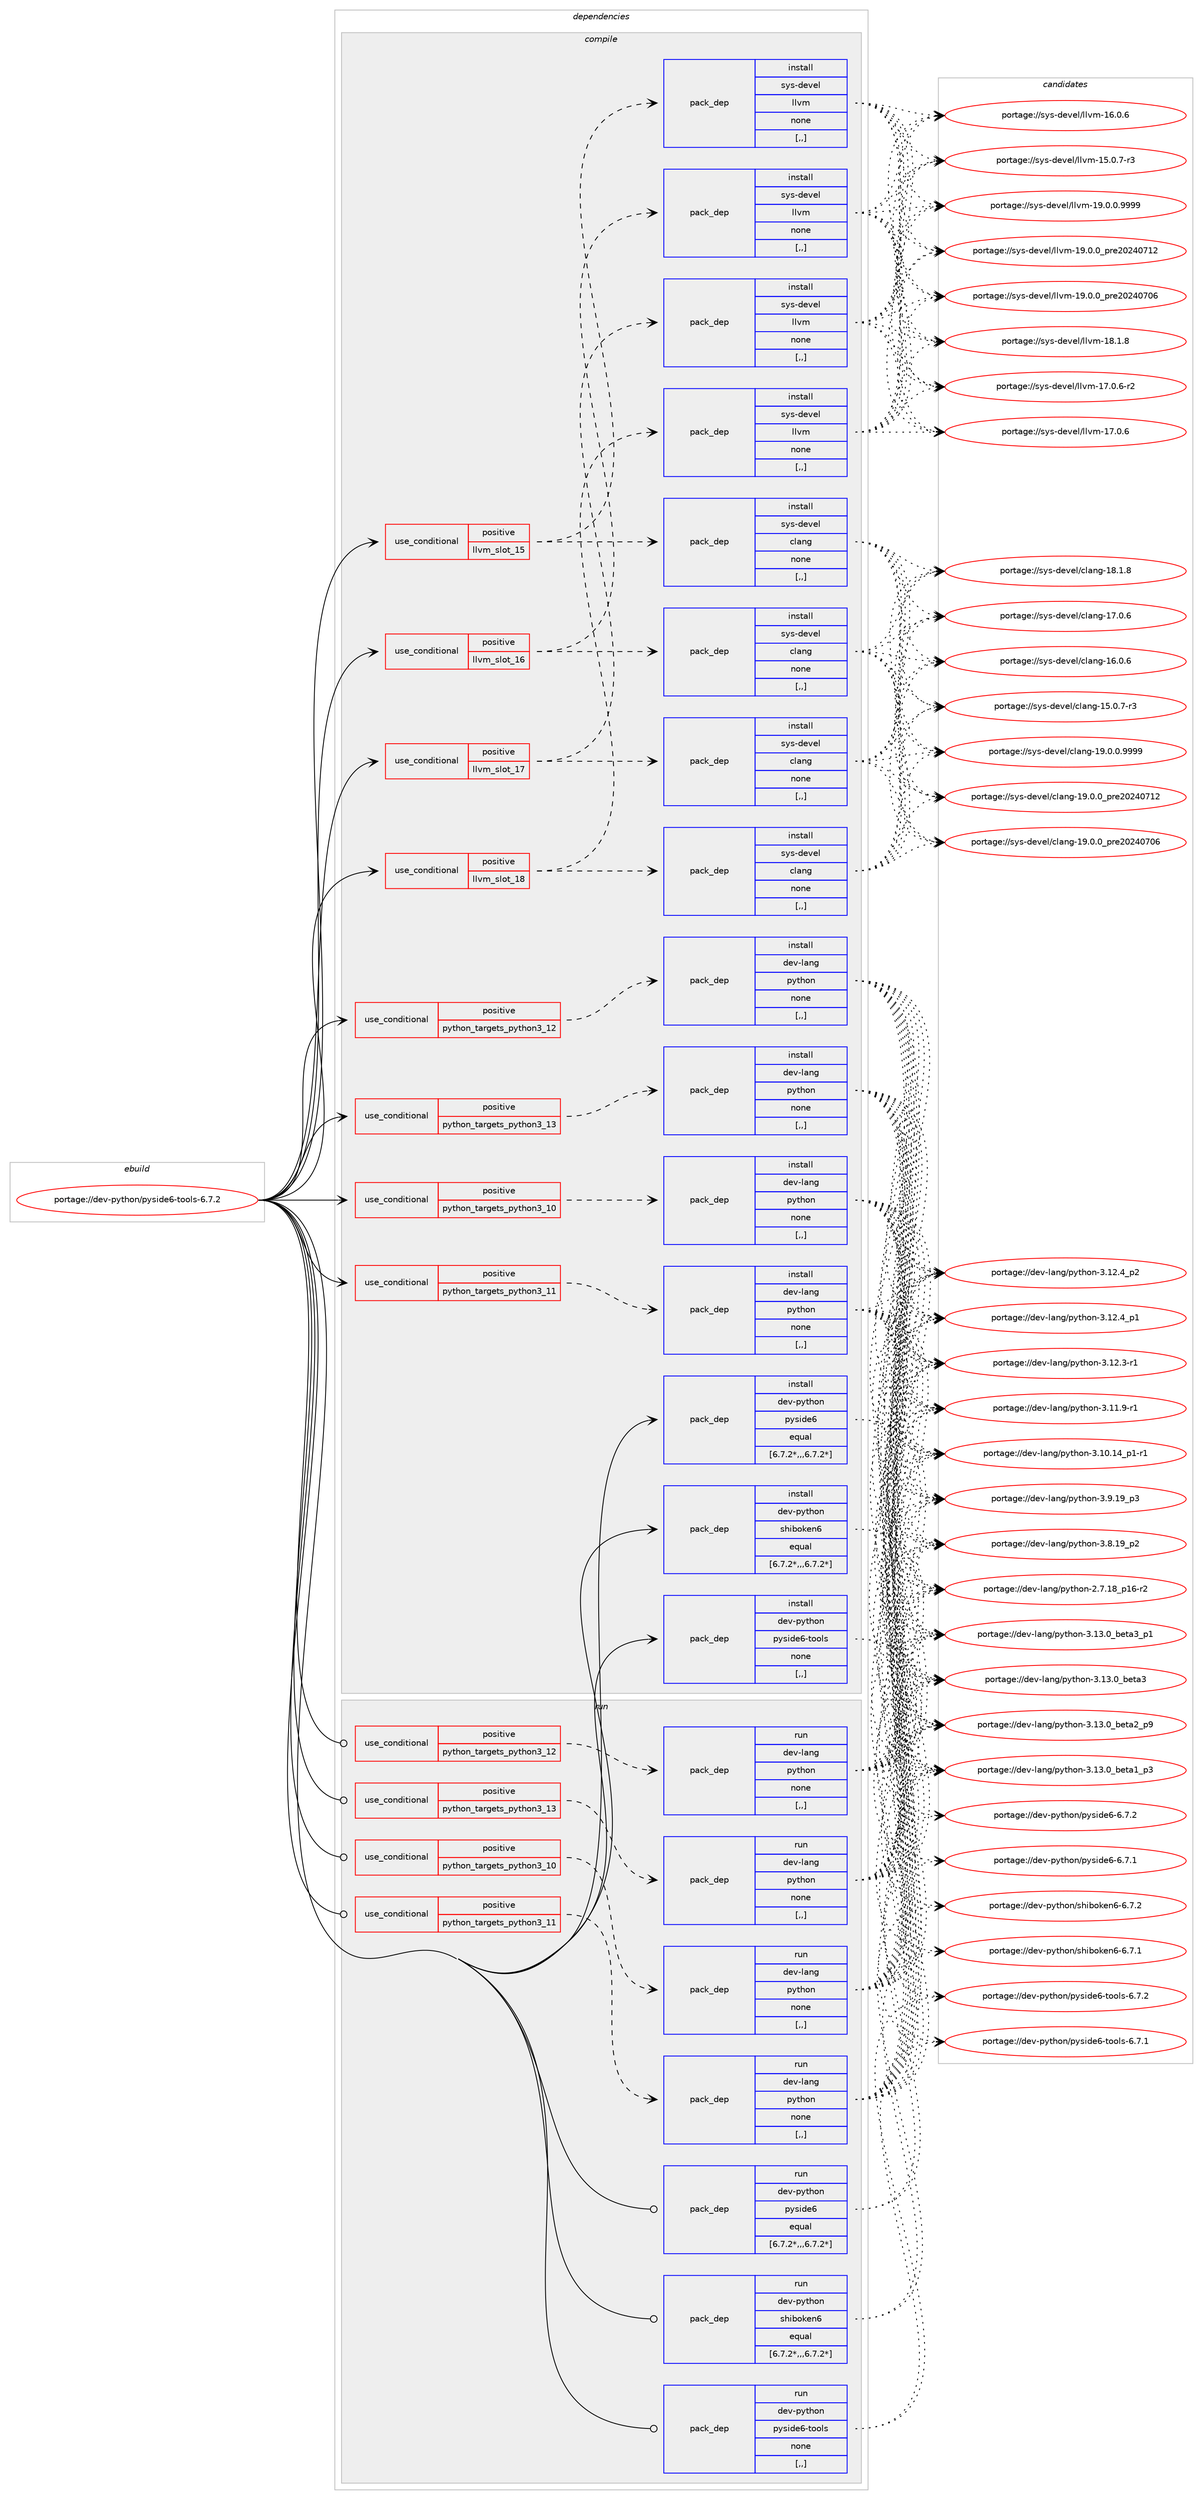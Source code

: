 digraph prolog {

# *************
# Graph options
# *************

newrank=true;
concentrate=true;
compound=true;
graph [rankdir=LR,fontname=Helvetica,fontsize=10,ranksep=1.5];#, ranksep=2.5, nodesep=0.2];
edge  [arrowhead=vee];
node  [fontname=Helvetica,fontsize=10];

# **********
# The ebuild
# **********

subgraph cluster_leftcol {
color=gray;
rank=same;
label=<<i>ebuild</i>>;
id [label="portage://dev-python/pyside6-tools-6.7.2", color=red, width=4, href="../dev-python/pyside6-tools-6.7.2.svg"];
}

# ****************
# The dependencies
# ****************

subgraph cluster_midcol {
color=gray;
label=<<i>dependencies</i>>;
subgraph cluster_compile {
fillcolor="#eeeeee";
style=filled;
label=<<i>compile</i>>;
subgraph cond37363 {
dependency157518 [label=<<TABLE BORDER="0" CELLBORDER="1" CELLSPACING="0" CELLPADDING="4"><TR><TD ROWSPAN="3" CELLPADDING="10">use_conditional</TD></TR><TR><TD>positive</TD></TR><TR><TD>llvm_slot_15</TD></TR></TABLE>>, shape=none, color=red];
subgraph pack118899 {
dependency157519 [label=<<TABLE BORDER="0" CELLBORDER="1" CELLSPACING="0" CELLPADDING="4" WIDTH="220"><TR><TD ROWSPAN="6" CELLPADDING="30">pack_dep</TD></TR><TR><TD WIDTH="110">install</TD></TR><TR><TD>sys-devel</TD></TR><TR><TD>clang</TD></TR><TR><TD>none</TD></TR><TR><TD>[,,]</TD></TR></TABLE>>, shape=none, color=blue];
}
dependency157518:e -> dependency157519:w [weight=20,style="dashed",arrowhead="vee"];
subgraph pack118900 {
dependency157520 [label=<<TABLE BORDER="0" CELLBORDER="1" CELLSPACING="0" CELLPADDING="4" WIDTH="220"><TR><TD ROWSPAN="6" CELLPADDING="30">pack_dep</TD></TR><TR><TD WIDTH="110">install</TD></TR><TR><TD>sys-devel</TD></TR><TR><TD>llvm</TD></TR><TR><TD>none</TD></TR><TR><TD>[,,]</TD></TR></TABLE>>, shape=none, color=blue];
}
dependency157518:e -> dependency157520:w [weight=20,style="dashed",arrowhead="vee"];
}
id:e -> dependency157518:w [weight=20,style="solid",arrowhead="vee"];
subgraph cond37364 {
dependency157521 [label=<<TABLE BORDER="0" CELLBORDER="1" CELLSPACING="0" CELLPADDING="4"><TR><TD ROWSPAN="3" CELLPADDING="10">use_conditional</TD></TR><TR><TD>positive</TD></TR><TR><TD>llvm_slot_16</TD></TR></TABLE>>, shape=none, color=red];
subgraph pack118901 {
dependency157522 [label=<<TABLE BORDER="0" CELLBORDER="1" CELLSPACING="0" CELLPADDING="4" WIDTH="220"><TR><TD ROWSPAN="6" CELLPADDING="30">pack_dep</TD></TR><TR><TD WIDTH="110">install</TD></TR><TR><TD>sys-devel</TD></TR><TR><TD>clang</TD></TR><TR><TD>none</TD></TR><TR><TD>[,,]</TD></TR></TABLE>>, shape=none, color=blue];
}
dependency157521:e -> dependency157522:w [weight=20,style="dashed",arrowhead="vee"];
subgraph pack118902 {
dependency157523 [label=<<TABLE BORDER="0" CELLBORDER="1" CELLSPACING="0" CELLPADDING="4" WIDTH="220"><TR><TD ROWSPAN="6" CELLPADDING="30">pack_dep</TD></TR><TR><TD WIDTH="110">install</TD></TR><TR><TD>sys-devel</TD></TR><TR><TD>llvm</TD></TR><TR><TD>none</TD></TR><TR><TD>[,,]</TD></TR></TABLE>>, shape=none, color=blue];
}
dependency157521:e -> dependency157523:w [weight=20,style="dashed",arrowhead="vee"];
}
id:e -> dependency157521:w [weight=20,style="solid",arrowhead="vee"];
subgraph cond37365 {
dependency157524 [label=<<TABLE BORDER="0" CELLBORDER="1" CELLSPACING="0" CELLPADDING="4"><TR><TD ROWSPAN="3" CELLPADDING="10">use_conditional</TD></TR><TR><TD>positive</TD></TR><TR><TD>llvm_slot_17</TD></TR></TABLE>>, shape=none, color=red];
subgraph pack118903 {
dependency157525 [label=<<TABLE BORDER="0" CELLBORDER="1" CELLSPACING="0" CELLPADDING="4" WIDTH="220"><TR><TD ROWSPAN="6" CELLPADDING="30">pack_dep</TD></TR><TR><TD WIDTH="110">install</TD></TR><TR><TD>sys-devel</TD></TR><TR><TD>clang</TD></TR><TR><TD>none</TD></TR><TR><TD>[,,]</TD></TR></TABLE>>, shape=none, color=blue];
}
dependency157524:e -> dependency157525:w [weight=20,style="dashed",arrowhead="vee"];
subgraph pack118904 {
dependency157526 [label=<<TABLE BORDER="0" CELLBORDER="1" CELLSPACING="0" CELLPADDING="4" WIDTH="220"><TR><TD ROWSPAN="6" CELLPADDING="30">pack_dep</TD></TR><TR><TD WIDTH="110">install</TD></TR><TR><TD>sys-devel</TD></TR><TR><TD>llvm</TD></TR><TR><TD>none</TD></TR><TR><TD>[,,]</TD></TR></TABLE>>, shape=none, color=blue];
}
dependency157524:e -> dependency157526:w [weight=20,style="dashed",arrowhead="vee"];
}
id:e -> dependency157524:w [weight=20,style="solid",arrowhead="vee"];
subgraph cond37366 {
dependency157527 [label=<<TABLE BORDER="0" CELLBORDER="1" CELLSPACING="0" CELLPADDING="4"><TR><TD ROWSPAN="3" CELLPADDING="10">use_conditional</TD></TR><TR><TD>positive</TD></TR><TR><TD>llvm_slot_18</TD></TR></TABLE>>, shape=none, color=red];
subgraph pack118905 {
dependency157528 [label=<<TABLE BORDER="0" CELLBORDER="1" CELLSPACING="0" CELLPADDING="4" WIDTH="220"><TR><TD ROWSPAN="6" CELLPADDING="30">pack_dep</TD></TR><TR><TD WIDTH="110">install</TD></TR><TR><TD>sys-devel</TD></TR><TR><TD>clang</TD></TR><TR><TD>none</TD></TR><TR><TD>[,,]</TD></TR></TABLE>>, shape=none, color=blue];
}
dependency157527:e -> dependency157528:w [weight=20,style="dashed",arrowhead="vee"];
subgraph pack118906 {
dependency157529 [label=<<TABLE BORDER="0" CELLBORDER="1" CELLSPACING="0" CELLPADDING="4" WIDTH="220"><TR><TD ROWSPAN="6" CELLPADDING="30">pack_dep</TD></TR><TR><TD WIDTH="110">install</TD></TR><TR><TD>sys-devel</TD></TR><TR><TD>llvm</TD></TR><TR><TD>none</TD></TR><TR><TD>[,,]</TD></TR></TABLE>>, shape=none, color=blue];
}
dependency157527:e -> dependency157529:w [weight=20,style="dashed",arrowhead="vee"];
}
id:e -> dependency157527:w [weight=20,style="solid",arrowhead="vee"];
subgraph cond37367 {
dependency157530 [label=<<TABLE BORDER="0" CELLBORDER="1" CELLSPACING="0" CELLPADDING="4"><TR><TD ROWSPAN="3" CELLPADDING="10">use_conditional</TD></TR><TR><TD>positive</TD></TR><TR><TD>python_targets_python3_10</TD></TR></TABLE>>, shape=none, color=red];
subgraph pack118907 {
dependency157531 [label=<<TABLE BORDER="0" CELLBORDER="1" CELLSPACING="0" CELLPADDING="4" WIDTH="220"><TR><TD ROWSPAN="6" CELLPADDING="30">pack_dep</TD></TR><TR><TD WIDTH="110">install</TD></TR><TR><TD>dev-lang</TD></TR><TR><TD>python</TD></TR><TR><TD>none</TD></TR><TR><TD>[,,]</TD></TR></TABLE>>, shape=none, color=blue];
}
dependency157530:e -> dependency157531:w [weight=20,style="dashed",arrowhead="vee"];
}
id:e -> dependency157530:w [weight=20,style="solid",arrowhead="vee"];
subgraph cond37368 {
dependency157532 [label=<<TABLE BORDER="0" CELLBORDER="1" CELLSPACING="0" CELLPADDING="4"><TR><TD ROWSPAN="3" CELLPADDING="10">use_conditional</TD></TR><TR><TD>positive</TD></TR><TR><TD>python_targets_python3_11</TD></TR></TABLE>>, shape=none, color=red];
subgraph pack118908 {
dependency157533 [label=<<TABLE BORDER="0" CELLBORDER="1" CELLSPACING="0" CELLPADDING="4" WIDTH="220"><TR><TD ROWSPAN="6" CELLPADDING="30">pack_dep</TD></TR><TR><TD WIDTH="110">install</TD></TR><TR><TD>dev-lang</TD></TR><TR><TD>python</TD></TR><TR><TD>none</TD></TR><TR><TD>[,,]</TD></TR></TABLE>>, shape=none, color=blue];
}
dependency157532:e -> dependency157533:w [weight=20,style="dashed",arrowhead="vee"];
}
id:e -> dependency157532:w [weight=20,style="solid",arrowhead="vee"];
subgraph cond37369 {
dependency157534 [label=<<TABLE BORDER="0" CELLBORDER="1" CELLSPACING="0" CELLPADDING="4"><TR><TD ROWSPAN="3" CELLPADDING="10">use_conditional</TD></TR><TR><TD>positive</TD></TR><TR><TD>python_targets_python3_12</TD></TR></TABLE>>, shape=none, color=red];
subgraph pack118909 {
dependency157535 [label=<<TABLE BORDER="0" CELLBORDER="1" CELLSPACING="0" CELLPADDING="4" WIDTH="220"><TR><TD ROWSPAN="6" CELLPADDING="30">pack_dep</TD></TR><TR><TD WIDTH="110">install</TD></TR><TR><TD>dev-lang</TD></TR><TR><TD>python</TD></TR><TR><TD>none</TD></TR><TR><TD>[,,]</TD></TR></TABLE>>, shape=none, color=blue];
}
dependency157534:e -> dependency157535:w [weight=20,style="dashed",arrowhead="vee"];
}
id:e -> dependency157534:w [weight=20,style="solid",arrowhead="vee"];
subgraph cond37370 {
dependency157536 [label=<<TABLE BORDER="0" CELLBORDER="1" CELLSPACING="0" CELLPADDING="4"><TR><TD ROWSPAN="3" CELLPADDING="10">use_conditional</TD></TR><TR><TD>positive</TD></TR><TR><TD>python_targets_python3_13</TD></TR></TABLE>>, shape=none, color=red];
subgraph pack118910 {
dependency157537 [label=<<TABLE BORDER="0" CELLBORDER="1" CELLSPACING="0" CELLPADDING="4" WIDTH="220"><TR><TD ROWSPAN="6" CELLPADDING="30">pack_dep</TD></TR><TR><TD WIDTH="110">install</TD></TR><TR><TD>dev-lang</TD></TR><TR><TD>python</TD></TR><TR><TD>none</TD></TR><TR><TD>[,,]</TD></TR></TABLE>>, shape=none, color=blue];
}
dependency157536:e -> dependency157537:w [weight=20,style="dashed",arrowhead="vee"];
}
id:e -> dependency157536:w [weight=20,style="solid",arrowhead="vee"];
subgraph pack118911 {
dependency157538 [label=<<TABLE BORDER="0" CELLBORDER="1" CELLSPACING="0" CELLPADDING="4" WIDTH="220"><TR><TD ROWSPAN="6" CELLPADDING="30">pack_dep</TD></TR><TR><TD WIDTH="110">install</TD></TR><TR><TD>dev-python</TD></TR><TR><TD>pyside6</TD></TR><TR><TD>equal</TD></TR><TR><TD>[6.7.2*,,,6.7.2*]</TD></TR></TABLE>>, shape=none, color=blue];
}
id:e -> dependency157538:w [weight=20,style="solid",arrowhead="vee"];
subgraph pack118912 {
dependency157539 [label=<<TABLE BORDER="0" CELLBORDER="1" CELLSPACING="0" CELLPADDING="4" WIDTH="220"><TR><TD ROWSPAN="6" CELLPADDING="30">pack_dep</TD></TR><TR><TD WIDTH="110">install</TD></TR><TR><TD>dev-python</TD></TR><TR><TD>shiboken6</TD></TR><TR><TD>equal</TD></TR><TR><TD>[6.7.2*,,,6.7.2*]</TD></TR></TABLE>>, shape=none, color=blue];
}
id:e -> dependency157539:w [weight=20,style="solid",arrowhead="vee"];
subgraph pack118913 {
dependency157540 [label=<<TABLE BORDER="0" CELLBORDER="1" CELLSPACING="0" CELLPADDING="4" WIDTH="220"><TR><TD ROWSPAN="6" CELLPADDING="30">pack_dep</TD></TR><TR><TD WIDTH="110">install</TD></TR><TR><TD>dev-python</TD></TR><TR><TD>pyside6-tools</TD></TR><TR><TD>none</TD></TR><TR><TD>[,,]</TD></TR></TABLE>>, shape=none, color=blue];
}
id:e -> dependency157540:w [weight=20,style="solid",arrowhead="vee"];
}
subgraph cluster_compileandrun {
fillcolor="#eeeeee";
style=filled;
label=<<i>compile and run</i>>;
}
subgraph cluster_run {
fillcolor="#eeeeee";
style=filled;
label=<<i>run</i>>;
subgraph cond37371 {
dependency157541 [label=<<TABLE BORDER="0" CELLBORDER="1" CELLSPACING="0" CELLPADDING="4"><TR><TD ROWSPAN="3" CELLPADDING="10">use_conditional</TD></TR><TR><TD>positive</TD></TR><TR><TD>python_targets_python3_10</TD></TR></TABLE>>, shape=none, color=red];
subgraph pack118914 {
dependency157542 [label=<<TABLE BORDER="0" CELLBORDER="1" CELLSPACING="0" CELLPADDING="4" WIDTH="220"><TR><TD ROWSPAN="6" CELLPADDING="30">pack_dep</TD></TR><TR><TD WIDTH="110">run</TD></TR><TR><TD>dev-lang</TD></TR><TR><TD>python</TD></TR><TR><TD>none</TD></TR><TR><TD>[,,]</TD></TR></TABLE>>, shape=none, color=blue];
}
dependency157541:e -> dependency157542:w [weight=20,style="dashed",arrowhead="vee"];
}
id:e -> dependency157541:w [weight=20,style="solid",arrowhead="odot"];
subgraph cond37372 {
dependency157543 [label=<<TABLE BORDER="0" CELLBORDER="1" CELLSPACING="0" CELLPADDING="4"><TR><TD ROWSPAN="3" CELLPADDING="10">use_conditional</TD></TR><TR><TD>positive</TD></TR><TR><TD>python_targets_python3_11</TD></TR></TABLE>>, shape=none, color=red];
subgraph pack118915 {
dependency157544 [label=<<TABLE BORDER="0" CELLBORDER="1" CELLSPACING="0" CELLPADDING="4" WIDTH="220"><TR><TD ROWSPAN="6" CELLPADDING="30">pack_dep</TD></TR><TR><TD WIDTH="110">run</TD></TR><TR><TD>dev-lang</TD></TR><TR><TD>python</TD></TR><TR><TD>none</TD></TR><TR><TD>[,,]</TD></TR></TABLE>>, shape=none, color=blue];
}
dependency157543:e -> dependency157544:w [weight=20,style="dashed",arrowhead="vee"];
}
id:e -> dependency157543:w [weight=20,style="solid",arrowhead="odot"];
subgraph cond37373 {
dependency157545 [label=<<TABLE BORDER="0" CELLBORDER="1" CELLSPACING="0" CELLPADDING="4"><TR><TD ROWSPAN="3" CELLPADDING="10">use_conditional</TD></TR><TR><TD>positive</TD></TR><TR><TD>python_targets_python3_12</TD></TR></TABLE>>, shape=none, color=red];
subgraph pack118916 {
dependency157546 [label=<<TABLE BORDER="0" CELLBORDER="1" CELLSPACING="0" CELLPADDING="4" WIDTH="220"><TR><TD ROWSPAN="6" CELLPADDING="30">pack_dep</TD></TR><TR><TD WIDTH="110">run</TD></TR><TR><TD>dev-lang</TD></TR><TR><TD>python</TD></TR><TR><TD>none</TD></TR><TR><TD>[,,]</TD></TR></TABLE>>, shape=none, color=blue];
}
dependency157545:e -> dependency157546:w [weight=20,style="dashed",arrowhead="vee"];
}
id:e -> dependency157545:w [weight=20,style="solid",arrowhead="odot"];
subgraph cond37374 {
dependency157547 [label=<<TABLE BORDER="0" CELLBORDER="1" CELLSPACING="0" CELLPADDING="4"><TR><TD ROWSPAN="3" CELLPADDING="10">use_conditional</TD></TR><TR><TD>positive</TD></TR><TR><TD>python_targets_python3_13</TD></TR></TABLE>>, shape=none, color=red];
subgraph pack118917 {
dependency157548 [label=<<TABLE BORDER="0" CELLBORDER="1" CELLSPACING="0" CELLPADDING="4" WIDTH="220"><TR><TD ROWSPAN="6" CELLPADDING="30">pack_dep</TD></TR><TR><TD WIDTH="110">run</TD></TR><TR><TD>dev-lang</TD></TR><TR><TD>python</TD></TR><TR><TD>none</TD></TR><TR><TD>[,,]</TD></TR></TABLE>>, shape=none, color=blue];
}
dependency157547:e -> dependency157548:w [weight=20,style="dashed",arrowhead="vee"];
}
id:e -> dependency157547:w [weight=20,style="solid",arrowhead="odot"];
subgraph pack118918 {
dependency157549 [label=<<TABLE BORDER="0" CELLBORDER="1" CELLSPACING="0" CELLPADDING="4" WIDTH="220"><TR><TD ROWSPAN="6" CELLPADDING="30">pack_dep</TD></TR><TR><TD WIDTH="110">run</TD></TR><TR><TD>dev-python</TD></TR><TR><TD>pyside6</TD></TR><TR><TD>equal</TD></TR><TR><TD>[6.7.2*,,,6.7.2*]</TD></TR></TABLE>>, shape=none, color=blue];
}
id:e -> dependency157549:w [weight=20,style="solid",arrowhead="odot"];
subgraph pack118919 {
dependency157550 [label=<<TABLE BORDER="0" CELLBORDER="1" CELLSPACING="0" CELLPADDING="4" WIDTH="220"><TR><TD ROWSPAN="6" CELLPADDING="30">pack_dep</TD></TR><TR><TD WIDTH="110">run</TD></TR><TR><TD>dev-python</TD></TR><TR><TD>shiboken6</TD></TR><TR><TD>equal</TD></TR><TR><TD>[6.7.2*,,,6.7.2*]</TD></TR></TABLE>>, shape=none, color=blue];
}
id:e -> dependency157550:w [weight=20,style="solid",arrowhead="odot"];
subgraph pack118920 {
dependency157551 [label=<<TABLE BORDER="0" CELLBORDER="1" CELLSPACING="0" CELLPADDING="4" WIDTH="220"><TR><TD ROWSPAN="6" CELLPADDING="30">pack_dep</TD></TR><TR><TD WIDTH="110">run</TD></TR><TR><TD>dev-python</TD></TR><TR><TD>pyside6-tools</TD></TR><TR><TD>none</TD></TR><TR><TD>[,,]</TD></TR></TABLE>>, shape=none, color=blue];
}
id:e -> dependency157551:w [weight=20,style="solid",arrowhead="odot"];
}
}

# **************
# The candidates
# **************

subgraph cluster_choices {
rank=same;
color=gray;
label=<<i>candidates</i>>;

subgraph choice118899 {
color=black;
nodesep=1;
choice11512111545100101118101108479910897110103454957464846484657575757 [label="portage://sys-devel/clang-19.0.0.9999", color=red, width=4,href="../sys-devel/clang-19.0.0.9999.svg"];
choice1151211154510010111810110847991089711010345495746484648951121141015048505248554950 [label="portage://sys-devel/clang-19.0.0_pre20240712", color=red, width=4,href="../sys-devel/clang-19.0.0_pre20240712.svg"];
choice1151211154510010111810110847991089711010345495746484648951121141015048505248554854 [label="portage://sys-devel/clang-19.0.0_pre20240706", color=red, width=4,href="../sys-devel/clang-19.0.0_pre20240706.svg"];
choice1151211154510010111810110847991089711010345495646494656 [label="portage://sys-devel/clang-18.1.8", color=red, width=4,href="../sys-devel/clang-18.1.8.svg"];
choice1151211154510010111810110847991089711010345495546484654 [label="portage://sys-devel/clang-17.0.6", color=red, width=4,href="../sys-devel/clang-17.0.6.svg"];
choice1151211154510010111810110847991089711010345495446484654 [label="portage://sys-devel/clang-16.0.6", color=red, width=4,href="../sys-devel/clang-16.0.6.svg"];
choice11512111545100101118101108479910897110103454953464846554511451 [label="portage://sys-devel/clang-15.0.7-r3", color=red, width=4,href="../sys-devel/clang-15.0.7-r3.svg"];
dependency157519:e -> choice11512111545100101118101108479910897110103454957464846484657575757:w [style=dotted,weight="100"];
dependency157519:e -> choice1151211154510010111810110847991089711010345495746484648951121141015048505248554950:w [style=dotted,weight="100"];
dependency157519:e -> choice1151211154510010111810110847991089711010345495746484648951121141015048505248554854:w [style=dotted,weight="100"];
dependency157519:e -> choice1151211154510010111810110847991089711010345495646494656:w [style=dotted,weight="100"];
dependency157519:e -> choice1151211154510010111810110847991089711010345495546484654:w [style=dotted,weight="100"];
dependency157519:e -> choice1151211154510010111810110847991089711010345495446484654:w [style=dotted,weight="100"];
dependency157519:e -> choice11512111545100101118101108479910897110103454953464846554511451:w [style=dotted,weight="100"];
}
subgraph choice118900 {
color=black;
nodesep=1;
choice1151211154510010111810110847108108118109454957464846484657575757 [label="portage://sys-devel/llvm-19.0.0.9999", color=red, width=4,href="../sys-devel/llvm-19.0.0.9999.svg"];
choice115121115451001011181011084710810811810945495746484648951121141015048505248554950 [label="portage://sys-devel/llvm-19.0.0_pre20240712", color=red, width=4,href="../sys-devel/llvm-19.0.0_pre20240712.svg"];
choice115121115451001011181011084710810811810945495746484648951121141015048505248554854 [label="portage://sys-devel/llvm-19.0.0_pre20240706", color=red, width=4,href="../sys-devel/llvm-19.0.0_pre20240706.svg"];
choice115121115451001011181011084710810811810945495646494656 [label="portage://sys-devel/llvm-18.1.8", color=red, width=4,href="../sys-devel/llvm-18.1.8.svg"];
choice1151211154510010111810110847108108118109454955464846544511450 [label="portage://sys-devel/llvm-17.0.6-r2", color=red, width=4,href="../sys-devel/llvm-17.0.6-r2.svg"];
choice115121115451001011181011084710810811810945495546484654 [label="portage://sys-devel/llvm-17.0.6", color=red, width=4,href="../sys-devel/llvm-17.0.6.svg"];
choice115121115451001011181011084710810811810945495446484654 [label="portage://sys-devel/llvm-16.0.6", color=red, width=4,href="../sys-devel/llvm-16.0.6.svg"];
choice1151211154510010111810110847108108118109454953464846554511451 [label="portage://sys-devel/llvm-15.0.7-r3", color=red, width=4,href="../sys-devel/llvm-15.0.7-r3.svg"];
dependency157520:e -> choice1151211154510010111810110847108108118109454957464846484657575757:w [style=dotted,weight="100"];
dependency157520:e -> choice115121115451001011181011084710810811810945495746484648951121141015048505248554950:w [style=dotted,weight="100"];
dependency157520:e -> choice115121115451001011181011084710810811810945495746484648951121141015048505248554854:w [style=dotted,weight="100"];
dependency157520:e -> choice115121115451001011181011084710810811810945495646494656:w [style=dotted,weight="100"];
dependency157520:e -> choice1151211154510010111810110847108108118109454955464846544511450:w [style=dotted,weight="100"];
dependency157520:e -> choice115121115451001011181011084710810811810945495546484654:w [style=dotted,weight="100"];
dependency157520:e -> choice115121115451001011181011084710810811810945495446484654:w [style=dotted,weight="100"];
dependency157520:e -> choice1151211154510010111810110847108108118109454953464846554511451:w [style=dotted,weight="100"];
}
subgraph choice118901 {
color=black;
nodesep=1;
choice11512111545100101118101108479910897110103454957464846484657575757 [label="portage://sys-devel/clang-19.0.0.9999", color=red, width=4,href="../sys-devel/clang-19.0.0.9999.svg"];
choice1151211154510010111810110847991089711010345495746484648951121141015048505248554950 [label="portage://sys-devel/clang-19.0.0_pre20240712", color=red, width=4,href="../sys-devel/clang-19.0.0_pre20240712.svg"];
choice1151211154510010111810110847991089711010345495746484648951121141015048505248554854 [label="portage://sys-devel/clang-19.0.0_pre20240706", color=red, width=4,href="../sys-devel/clang-19.0.0_pre20240706.svg"];
choice1151211154510010111810110847991089711010345495646494656 [label="portage://sys-devel/clang-18.1.8", color=red, width=4,href="../sys-devel/clang-18.1.8.svg"];
choice1151211154510010111810110847991089711010345495546484654 [label="portage://sys-devel/clang-17.0.6", color=red, width=4,href="../sys-devel/clang-17.0.6.svg"];
choice1151211154510010111810110847991089711010345495446484654 [label="portage://sys-devel/clang-16.0.6", color=red, width=4,href="../sys-devel/clang-16.0.6.svg"];
choice11512111545100101118101108479910897110103454953464846554511451 [label="portage://sys-devel/clang-15.0.7-r3", color=red, width=4,href="../sys-devel/clang-15.0.7-r3.svg"];
dependency157522:e -> choice11512111545100101118101108479910897110103454957464846484657575757:w [style=dotted,weight="100"];
dependency157522:e -> choice1151211154510010111810110847991089711010345495746484648951121141015048505248554950:w [style=dotted,weight="100"];
dependency157522:e -> choice1151211154510010111810110847991089711010345495746484648951121141015048505248554854:w [style=dotted,weight="100"];
dependency157522:e -> choice1151211154510010111810110847991089711010345495646494656:w [style=dotted,weight="100"];
dependency157522:e -> choice1151211154510010111810110847991089711010345495546484654:w [style=dotted,weight="100"];
dependency157522:e -> choice1151211154510010111810110847991089711010345495446484654:w [style=dotted,weight="100"];
dependency157522:e -> choice11512111545100101118101108479910897110103454953464846554511451:w [style=dotted,weight="100"];
}
subgraph choice118902 {
color=black;
nodesep=1;
choice1151211154510010111810110847108108118109454957464846484657575757 [label="portage://sys-devel/llvm-19.0.0.9999", color=red, width=4,href="../sys-devel/llvm-19.0.0.9999.svg"];
choice115121115451001011181011084710810811810945495746484648951121141015048505248554950 [label="portage://sys-devel/llvm-19.0.0_pre20240712", color=red, width=4,href="../sys-devel/llvm-19.0.0_pre20240712.svg"];
choice115121115451001011181011084710810811810945495746484648951121141015048505248554854 [label="portage://sys-devel/llvm-19.0.0_pre20240706", color=red, width=4,href="../sys-devel/llvm-19.0.0_pre20240706.svg"];
choice115121115451001011181011084710810811810945495646494656 [label="portage://sys-devel/llvm-18.1.8", color=red, width=4,href="../sys-devel/llvm-18.1.8.svg"];
choice1151211154510010111810110847108108118109454955464846544511450 [label="portage://sys-devel/llvm-17.0.6-r2", color=red, width=4,href="../sys-devel/llvm-17.0.6-r2.svg"];
choice115121115451001011181011084710810811810945495546484654 [label="portage://sys-devel/llvm-17.0.6", color=red, width=4,href="../sys-devel/llvm-17.0.6.svg"];
choice115121115451001011181011084710810811810945495446484654 [label="portage://sys-devel/llvm-16.0.6", color=red, width=4,href="../sys-devel/llvm-16.0.6.svg"];
choice1151211154510010111810110847108108118109454953464846554511451 [label="portage://sys-devel/llvm-15.0.7-r3", color=red, width=4,href="../sys-devel/llvm-15.0.7-r3.svg"];
dependency157523:e -> choice1151211154510010111810110847108108118109454957464846484657575757:w [style=dotted,weight="100"];
dependency157523:e -> choice115121115451001011181011084710810811810945495746484648951121141015048505248554950:w [style=dotted,weight="100"];
dependency157523:e -> choice115121115451001011181011084710810811810945495746484648951121141015048505248554854:w [style=dotted,weight="100"];
dependency157523:e -> choice115121115451001011181011084710810811810945495646494656:w [style=dotted,weight="100"];
dependency157523:e -> choice1151211154510010111810110847108108118109454955464846544511450:w [style=dotted,weight="100"];
dependency157523:e -> choice115121115451001011181011084710810811810945495546484654:w [style=dotted,weight="100"];
dependency157523:e -> choice115121115451001011181011084710810811810945495446484654:w [style=dotted,weight="100"];
dependency157523:e -> choice1151211154510010111810110847108108118109454953464846554511451:w [style=dotted,weight="100"];
}
subgraph choice118903 {
color=black;
nodesep=1;
choice11512111545100101118101108479910897110103454957464846484657575757 [label="portage://sys-devel/clang-19.0.0.9999", color=red, width=4,href="../sys-devel/clang-19.0.0.9999.svg"];
choice1151211154510010111810110847991089711010345495746484648951121141015048505248554950 [label="portage://sys-devel/clang-19.0.0_pre20240712", color=red, width=4,href="../sys-devel/clang-19.0.0_pre20240712.svg"];
choice1151211154510010111810110847991089711010345495746484648951121141015048505248554854 [label="portage://sys-devel/clang-19.0.0_pre20240706", color=red, width=4,href="../sys-devel/clang-19.0.0_pre20240706.svg"];
choice1151211154510010111810110847991089711010345495646494656 [label="portage://sys-devel/clang-18.1.8", color=red, width=4,href="../sys-devel/clang-18.1.8.svg"];
choice1151211154510010111810110847991089711010345495546484654 [label="portage://sys-devel/clang-17.0.6", color=red, width=4,href="../sys-devel/clang-17.0.6.svg"];
choice1151211154510010111810110847991089711010345495446484654 [label="portage://sys-devel/clang-16.0.6", color=red, width=4,href="../sys-devel/clang-16.0.6.svg"];
choice11512111545100101118101108479910897110103454953464846554511451 [label="portage://sys-devel/clang-15.0.7-r3", color=red, width=4,href="../sys-devel/clang-15.0.7-r3.svg"];
dependency157525:e -> choice11512111545100101118101108479910897110103454957464846484657575757:w [style=dotted,weight="100"];
dependency157525:e -> choice1151211154510010111810110847991089711010345495746484648951121141015048505248554950:w [style=dotted,weight="100"];
dependency157525:e -> choice1151211154510010111810110847991089711010345495746484648951121141015048505248554854:w [style=dotted,weight="100"];
dependency157525:e -> choice1151211154510010111810110847991089711010345495646494656:w [style=dotted,weight="100"];
dependency157525:e -> choice1151211154510010111810110847991089711010345495546484654:w [style=dotted,weight="100"];
dependency157525:e -> choice1151211154510010111810110847991089711010345495446484654:w [style=dotted,weight="100"];
dependency157525:e -> choice11512111545100101118101108479910897110103454953464846554511451:w [style=dotted,weight="100"];
}
subgraph choice118904 {
color=black;
nodesep=1;
choice1151211154510010111810110847108108118109454957464846484657575757 [label="portage://sys-devel/llvm-19.0.0.9999", color=red, width=4,href="../sys-devel/llvm-19.0.0.9999.svg"];
choice115121115451001011181011084710810811810945495746484648951121141015048505248554950 [label="portage://sys-devel/llvm-19.0.0_pre20240712", color=red, width=4,href="../sys-devel/llvm-19.0.0_pre20240712.svg"];
choice115121115451001011181011084710810811810945495746484648951121141015048505248554854 [label="portage://sys-devel/llvm-19.0.0_pre20240706", color=red, width=4,href="../sys-devel/llvm-19.0.0_pre20240706.svg"];
choice115121115451001011181011084710810811810945495646494656 [label="portage://sys-devel/llvm-18.1.8", color=red, width=4,href="../sys-devel/llvm-18.1.8.svg"];
choice1151211154510010111810110847108108118109454955464846544511450 [label="portage://sys-devel/llvm-17.0.6-r2", color=red, width=4,href="../sys-devel/llvm-17.0.6-r2.svg"];
choice115121115451001011181011084710810811810945495546484654 [label="portage://sys-devel/llvm-17.0.6", color=red, width=4,href="../sys-devel/llvm-17.0.6.svg"];
choice115121115451001011181011084710810811810945495446484654 [label="portage://sys-devel/llvm-16.0.6", color=red, width=4,href="../sys-devel/llvm-16.0.6.svg"];
choice1151211154510010111810110847108108118109454953464846554511451 [label="portage://sys-devel/llvm-15.0.7-r3", color=red, width=4,href="../sys-devel/llvm-15.0.7-r3.svg"];
dependency157526:e -> choice1151211154510010111810110847108108118109454957464846484657575757:w [style=dotted,weight="100"];
dependency157526:e -> choice115121115451001011181011084710810811810945495746484648951121141015048505248554950:w [style=dotted,weight="100"];
dependency157526:e -> choice115121115451001011181011084710810811810945495746484648951121141015048505248554854:w [style=dotted,weight="100"];
dependency157526:e -> choice115121115451001011181011084710810811810945495646494656:w [style=dotted,weight="100"];
dependency157526:e -> choice1151211154510010111810110847108108118109454955464846544511450:w [style=dotted,weight="100"];
dependency157526:e -> choice115121115451001011181011084710810811810945495546484654:w [style=dotted,weight="100"];
dependency157526:e -> choice115121115451001011181011084710810811810945495446484654:w [style=dotted,weight="100"];
dependency157526:e -> choice1151211154510010111810110847108108118109454953464846554511451:w [style=dotted,weight="100"];
}
subgraph choice118905 {
color=black;
nodesep=1;
choice11512111545100101118101108479910897110103454957464846484657575757 [label="portage://sys-devel/clang-19.0.0.9999", color=red, width=4,href="../sys-devel/clang-19.0.0.9999.svg"];
choice1151211154510010111810110847991089711010345495746484648951121141015048505248554950 [label="portage://sys-devel/clang-19.0.0_pre20240712", color=red, width=4,href="../sys-devel/clang-19.0.0_pre20240712.svg"];
choice1151211154510010111810110847991089711010345495746484648951121141015048505248554854 [label="portage://sys-devel/clang-19.0.0_pre20240706", color=red, width=4,href="../sys-devel/clang-19.0.0_pre20240706.svg"];
choice1151211154510010111810110847991089711010345495646494656 [label="portage://sys-devel/clang-18.1.8", color=red, width=4,href="../sys-devel/clang-18.1.8.svg"];
choice1151211154510010111810110847991089711010345495546484654 [label="portage://sys-devel/clang-17.0.6", color=red, width=4,href="../sys-devel/clang-17.0.6.svg"];
choice1151211154510010111810110847991089711010345495446484654 [label="portage://sys-devel/clang-16.0.6", color=red, width=4,href="../sys-devel/clang-16.0.6.svg"];
choice11512111545100101118101108479910897110103454953464846554511451 [label="portage://sys-devel/clang-15.0.7-r3", color=red, width=4,href="../sys-devel/clang-15.0.7-r3.svg"];
dependency157528:e -> choice11512111545100101118101108479910897110103454957464846484657575757:w [style=dotted,weight="100"];
dependency157528:e -> choice1151211154510010111810110847991089711010345495746484648951121141015048505248554950:w [style=dotted,weight="100"];
dependency157528:e -> choice1151211154510010111810110847991089711010345495746484648951121141015048505248554854:w [style=dotted,weight="100"];
dependency157528:e -> choice1151211154510010111810110847991089711010345495646494656:w [style=dotted,weight="100"];
dependency157528:e -> choice1151211154510010111810110847991089711010345495546484654:w [style=dotted,weight="100"];
dependency157528:e -> choice1151211154510010111810110847991089711010345495446484654:w [style=dotted,weight="100"];
dependency157528:e -> choice11512111545100101118101108479910897110103454953464846554511451:w [style=dotted,weight="100"];
}
subgraph choice118906 {
color=black;
nodesep=1;
choice1151211154510010111810110847108108118109454957464846484657575757 [label="portage://sys-devel/llvm-19.0.0.9999", color=red, width=4,href="../sys-devel/llvm-19.0.0.9999.svg"];
choice115121115451001011181011084710810811810945495746484648951121141015048505248554950 [label="portage://sys-devel/llvm-19.0.0_pre20240712", color=red, width=4,href="../sys-devel/llvm-19.0.0_pre20240712.svg"];
choice115121115451001011181011084710810811810945495746484648951121141015048505248554854 [label="portage://sys-devel/llvm-19.0.0_pre20240706", color=red, width=4,href="../sys-devel/llvm-19.0.0_pre20240706.svg"];
choice115121115451001011181011084710810811810945495646494656 [label="portage://sys-devel/llvm-18.1.8", color=red, width=4,href="../sys-devel/llvm-18.1.8.svg"];
choice1151211154510010111810110847108108118109454955464846544511450 [label="portage://sys-devel/llvm-17.0.6-r2", color=red, width=4,href="../sys-devel/llvm-17.0.6-r2.svg"];
choice115121115451001011181011084710810811810945495546484654 [label="portage://sys-devel/llvm-17.0.6", color=red, width=4,href="../sys-devel/llvm-17.0.6.svg"];
choice115121115451001011181011084710810811810945495446484654 [label="portage://sys-devel/llvm-16.0.6", color=red, width=4,href="../sys-devel/llvm-16.0.6.svg"];
choice1151211154510010111810110847108108118109454953464846554511451 [label="portage://sys-devel/llvm-15.0.7-r3", color=red, width=4,href="../sys-devel/llvm-15.0.7-r3.svg"];
dependency157529:e -> choice1151211154510010111810110847108108118109454957464846484657575757:w [style=dotted,weight="100"];
dependency157529:e -> choice115121115451001011181011084710810811810945495746484648951121141015048505248554950:w [style=dotted,weight="100"];
dependency157529:e -> choice115121115451001011181011084710810811810945495746484648951121141015048505248554854:w [style=dotted,weight="100"];
dependency157529:e -> choice115121115451001011181011084710810811810945495646494656:w [style=dotted,weight="100"];
dependency157529:e -> choice1151211154510010111810110847108108118109454955464846544511450:w [style=dotted,weight="100"];
dependency157529:e -> choice115121115451001011181011084710810811810945495546484654:w [style=dotted,weight="100"];
dependency157529:e -> choice115121115451001011181011084710810811810945495446484654:w [style=dotted,weight="100"];
dependency157529:e -> choice1151211154510010111810110847108108118109454953464846554511451:w [style=dotted,weight="100"];
}
subgraph choice118907 {
color=black;
nodesep=1;
choice10010111845108971101034711212111610411111045514649514648959810111697519511249 [label="portage://dev-lang/python-3.13.0_beta3_p1", color=red, width=4,href="../dev-lang/python-3.13.0_beta3_p1.svg"];
choice1001011184510897110103471121211161041111104551464951464895981011169751 [label="portage://dev-lang/python-3.13.0_beta3", color=red, width=4,href="../dev-lang/python-3.13.0_beta3.svg"];
choice10010111845108971101034711212111610411111045514649514648959810111697509511257 [label="portage://dev-lang/python-3.13.0_beta2_p9", color=red, width=4,href="../dev-lang/python-3.13.0_beta2_p9.svg"];
choice10010111845108971101034711212111610411111045514649514648959810111697499511251 [label="portage://dev-lang/python-3.13.0_beta1_p3", color=red, width=4,href="../dev-lang/python-3.13.0_beta1_p3.svg"];
choice100101118451089711010347112121116104111110455146495046529511250 [label="portage://dev-lang/python-3.12.4_p2", color=red, width=4,href="../dev-lang/python-3.12.4_p2.svg"];
choice100101118451089711010347112121116104111110455146495046529511249 [label="portage://dev-lang/python-3.12.4_p1", color=red, width=4,href="../dev-lang/python-3.12.4_p1.svg"];
choice100101118451089711010347112121116104111110455146495046514511449 [label="portage://dev-lang/python-3.12.3-r1", color=red, width=4,href="../dev-lang/python-3.12.3-r1.svg"];
choice100101118451089711010347112121116104111110455146494946574511449 [label="portage://dev-lang/python-3.11.9-r1", color=red, width=4,href="../dev-lang/python-3.11.9-r1.svg"];
choice100101118451089711010347112121116104111110455146494846495295112494511449 [label="portage://dev-lang/python-3.10.14_p1-r1", color=red, width=4,href="../dev-lang/python-3.10.14_p1-r1.svg"];
choice100101118451089711010347112121116104111110455146574649579511251 [label="portage://dev-lang/python-3.9.19_p3", color=red, width=4,href="../dev-lang/python-3.9.19_p3.svg"];
choice100101118451089711010347112121116104111110455146564649579511250 [label="portage://dev-lang/python-3.8.19_p2", color=red, width=4,href="../dev-lang/python-3.8.19_p2.svg"];
choice100101118451089711010347112121116104111110455046554649569511249544511450 [label="portage://dev-lang/python-2.7.18_p16-r2", color=red, width=4,href="../dev-lang/python-2.7.18_p16-r2.svg"];
dependency157531:e -> choice10010111845108971101034711212111610411111045514649514648959810111697519511249:w [style=dotted,weight="100"];
dependency157531:e -> choice1001011184510897110103471121211161041111104551464951464895981011169751:w [style=dotted,weight="100"];
dependency157531:e -> choice10010111845108971101034711212111610411111045514649514648959810111697509511257:w [style=dotted,weight="100"];
dependency157531:e -> choice10010111845108971101034711212111610411111045514649514648959810111697499511251:w [style=dotted,weight="100"];
dependency157531:e -> choice100101118451089711010347112121116104111110455146495046529511250:w [style=dotted,weight="100"];
dependency157531:e -> choice100101118451089711010347112121116104111110455146495046529511249:w [style=dotted,weight="100"];
dependency157531:e -> choice100101118451089711010347112121116104111110455146495046514511449:w [style=dotted,weight="100"];
dependency157531:e -> choice100101118451089711010347112121116104111110455146494946574511449:w [style=dotted,weight="100"];
dependency157531:e -> choice100101118451089711010347112121116104111110455146494846495295112494511449:w [style=dotted,weight="100"];
dependency157531:e -> choice100101118451089711010347112121116104111110455146574649579511251:w [style=dotted,weight="100"];
dependency157531:e -> choice100101118451089711010347112121116104111110455146564649579511250:w [style=dotted,weight="100"];
dependency157531:e -> choice100101118451089711010347112121116104111110455046554649569511249544511450:w [style=dotted,weight="100"];
}
subgraph choice118908 {
color=black;
nodesep=1;
choice10010111845108971101034711212111610411111045514649514648959810111697519511249 [label="portage://dev-lang/python-3.13.0_beta3_p1", color=red, width=4,href="../dev-lang/python-3.13.0_beta3_p1.svg"];
choice1001011184510897110103471121211161041111104551464951464895981011169751 [label="portage://dev-lang/python-3.13.0_beta3", color=red, width=4,href="../dev-lang/python-3.13.0_beta3.svg"];
choice10010111845108971101034711212111610411111045514649514648959810111697509511257 [label="portage://dev-lang/python-3.13.0_beta2_p9", color=red, width=4,href="../dev-lang/python-3.13.0_beta2_p9.svg"];
choice10010111845108971101034711212111610411111045514649514648959810111697499511251 [label="portage://dev-lang/python-3.13.0_beta1_p3", color=red, width=4,href="../dev-lang/python-3.13.0_beta1_p3.svg"];
choice100101118451089711010347112121116104111110455146495046529511250 [label="portage://dev-lang/python-3.12.4_p2", color=red, width=4,href="../dev-lang/python-3.12.4_p2.svg"];
choice100101118451089711010347112121116104111110455146495046529511249 [label="portage://dev-lang/python-3.12.4_p1", color=red, width=4,href="../dev-lang/python-3.12.4_p1.svg"];
choice100101118451089711010347112121116104111110455146495046514511449 [label="portage://dev-lang/python-3.12.3-r1", color=red, width=4,href="../dev-lang/python-3.12.3-r1.svg"];
choice100101118451089711010347112121116104111110455146494946574511449 [label="portage://dev-lang/python-3.11.9-r1", color=red, width=4,href="../dev-lang/python-3.11.9-r1.svg"];
choice100101118451089711010347112121116104111110455146494846495295112494511449 [label="portage://dev-lang/python-3.10.14_p1-r1", color=red, width=4,href="../dev-lang/python-3.10.14_p1-r1.svg"];
choice100101118451089711010347112121116104111110455146574649579511251 [label="portage://dev-lang/python-3.9.19_p3", color=red, width=4,href="../dev-lang/python-3.9.19_p3.svg"];
choice100101118451089711010347112121116104111110455146564649579511250 [label="portage://dev-lang/python-3.8.19_p2", color=red, width=4,href="../dev-lang/python-3.8.19_p2.svg"];
choice100101118451089711010347112121116104111110455046554649569511249544511450 [label="portage://dev-lang/python-2.7.18_p16-r2", color=red, width=4,href="../dev-lang/python-2.7.18_p16-r2.svg"];
dependency157533:e -> choice10010111845108971101034711212111610411111045514649514648959810111697519511249:w [style=dotted,weight="100"];
dependency157533:e -> choice1001011184510897110103471121211161041111104551464951464895981011169751:w [style=dotted,weight="100"];
dependency157533:e -> choice10010111845108971101034711212111610411111045514649514648959810111697509511257:w [style=dotted,weight="100"];
dependency157533:e -> choice10010111845108971101034711212111610411111045514649514648959810111697499511251:w [style=dotted,weight="100"];
dependency157533:e -> choice100101118451089711010347112121116104111110455146495046529511250:w [style=dotted,weight="100"];
dependency157533:e -> choice100101118451089711010347112121116104111110455146495046529511249:w [style=dotted,weight="100"];
dependency157533:e -> choice100101118451089711010347112121116104111110455146495046514511449:w [style=dotted,weight="100"];
dependency157533:e -> choice100101118451089711010347112121116104111110455146494946574511449:w [style=dotted,weight="100"];
dependency157533:e -> choice100101118451089711010347112121116104111110455146494846495295112494511449:w [style=dotted,weight="100"];
dependency157533:e -> choice100101118451089711010347112121116104111110455146574649579511251:w [style=dotted,weight="100"];
dependency157533:e -> choice100101118451089711010347112121116104111110455146564649579511250:w [style=dotted,weight="100"];
dependency157533:e -> choice100101118451089711010347112121116104111110455046554649569511249544511450:w [style=dotted,weight="100"];
}
subgraph choice118909 {
color=black;
nodesep=1;
choice10010111845108971101034711212111610411111045514649514648959810111697519511249 [label="portage://dev-lang/python-3.13.0_beta3_p1", color=red, width=4,href="../dev-lang/python-3.13.0_beta3_p1.svg"];
choice1001011184510897110103471121211161041111104551464951464895981011169751 [label="portage://dev-lang/python-3.13.0_beta3", color=red, width=4,href="../dev-lang/python-3.13.0_beta3.svg"];
choice10010111845108971101034711212111610411111045514649514648959810111697509511257 [label="portage://dev-lang/python-3.13.0_beta2_p9", color=red, width=4,href="../dev-lang/python-3.13.0_beta2_p9.svg"];
choice10010111845108971101034711212111610411111045514649514648959810111697499511251 [label="portage://dev-lang/python-3.13.0_beta1_p3", color=red, width=4,href="../dev-lang/python-3.13.0_beta1_p3.svg"];
choice100101118451089711010347112121116104111110455146495046529511250 [label="portage://dev-lang/python-3.12.4_p2", color=red, width=4,href="../dev-lang/python-3.12.4_p2.svg"];
choice100101118451089711010347112121116104111110455146495046529511249 [label="portage://dev-lang/python-3.12.4_p1", color=red, width=4,href="../dev-lang/python-3.12.4_p1.svg"];
choice100101118451089711010347112121116104111110455146495046514511449 [label="portage://dev-lang/python-3.12.3-r1", color=red, width=4,href="../dev-lang/python-3.12.3-r1.svg"];
choice100101118451089711010347112121116104111110455146494946574511449 [label="portage://dev-lang/python-3.11.9-r1", color=red, width=4,href="../dev-lang/python-3.11.9-r1.svg"];
choice100101118451089711010347112121116104111110455146494846495295112494511449 [label="portage://dev-lang/python-3.10.14_p1-r1", color=red, width=4,href="../dev-lang/python-3.10.14_p1-r1.svg"];
choice100101118451089711010347112121116104111110455146574649579511251 [label="portage://dev-lang/python-3.9.19_p3", color=red, width=4,href="../dev-lang/python-3.9.19_p3.svg"];
choice100101118451089711010347112121116104111110455146564649579511250 [label="portage://dev-lang/python-3.8.19_p2", color=red, width=4,href="../dev-lang/python-3.8.19_p2.svg"];
choice100101118451089711010347112121116104111110455046554649569511249544511450 [label="portage://dev-lang/python-2.7.18_p16-r2", color=red, width=4,href="../dev-lang/python-2.7.18_p16-r2.svg"];
dependency157535:e -> choice10010111845108971101034711212111610411111045514649514648959810111697519511249:w [style=dotted,weight="100"];
dependency157535:e -> choice1001011184510897110103471121211161041111104551464951464895981011169751:w [style=dotted,weight="100"];
dependency157535:e -> choice10010111845108971101034711212111610411111045514649514648959810111697509511257:w [style=dotted,weight="100"];
dependency157535:e -> choice10010111845108971101034711212111610411111045514649514648959810111697499511251:w [style=dotted,weight="100"];
dependency157535:e -> choice100101118451089711010347112121116104111110455146495046529511250:w [style=dotted,weight="100"];
dependency157535:e -> choice100101118451089711010347112121116104111110455146495046529511249:w [style=dotted,weight="100"];
dependency157535:e -> choice100101118451089711010347112121116104111110455146495046514511449:w [style=dotted,weight="100"];
dependency157535:e -> choice100101118451089711010347112121116104111110455146494946574511449:w [style=dotted,weight="100"];
dependency157535:e -> choice100101118451089711010347112121116104111110455146494846495295112494511449:w [style=dotted,weight="100"];
dependency157535:e -> choice100101118451089711010347112121116104111110455146574649579511251:w [style=dotted,weight="100"];
dependency157535:e -> choice100101118451089711010347112121116104111110455146564649579511250:w [style=dotted,weight="100"];
dependency157535:e -> choice100101118451089711010347112121116104111110455046554649569511249544511450:w [style=dotted,weight="100"];
}
subgraph choice118910 {
color=black;
nodesep=1;
choice10010111845108971101034711212111610411111045514649514648959810111697519511249 [label="portage://dev-lang/python-3.13.0_beta3_p1", color=red, width=4,href="../dev-lang/python-3.13.0_beta3_p1.svg"];
choice1001011184510897110103471121211161041111104551464951464895981011169751 [label="portage://dev-lang/python-3.13.0_beta3", color=red, width=4,href="../dev-lang/python-3.13.0_beta3.svg"];
choice10010111845108971101034711212111610411111045514649514648959810111697509511257 [label="portage://dev-lang/python-3.13.0_beta2_p9", color=red, width=4,href="../dev-lang/python-3.13.0_beta2_p9.svg"];
choice10010111845108971101034711212111610411111045514649514648959810111697499511251 [label="portage://dev-lang/python-3.13.0_beta1_p3", color=red, width=4,href="../dev-lang/python-3.13.0_beta1_p3.svg"];
choice100101118451089711010347112121116104111110455146495046529511250 [label="portage://dev-lang/python-3.12.4_p2", color=red, width=4,href="../dev-lang/python-3.12.4_p2.svg"];
choice100101118451089711010347112121116104111110455146495046529511249 [label="portage://dev-lang/python-3.12.4_p1", color=red, width=4,href="../dev-lang/python-3.12.4_p1.svg"];
choice100101118451089711010347112121116104111110455146495046514511449 [label="portage://dev-lang/python-3.12.3-r1", color=red, width=4,href="../dev-lang/python-3.12.3-r1.svg"];
choice100101118451089711010347112121116104111110455146494946574511449 [label="portage://dev-lang/python-3.11.9-r1", color=red, width=4,href="../dev-lang/python-3.11.9-r1.svg"];
choice100101118451089711010347112121116104111110455146494846495295112494511449 [label="portage://dev-lang/python-3.10.14_p1-r1", color=red, width=4,href="../dev-lang/python-3.10.14_p1-r1.svg"];
choice100101118451089711010347112121116104111110455146574649579511251 [label="portage://dev-lang/python-3.9.19_p3", color=red, width=4,href="../dev-lang/python-3.9.19_p3.svg"];
choice100101118451089711010347112121116104111110455146564649579511250 [label="portage://dev-lang/python-3.8.19_p2", color=red, width=4,href="../dev-lang/python-3.8.19_p2.svg"];
choice100101118451089711010347112121116104111110455046554649569511249544511450 [label="portage://dev-lang/python-2.7.18_p16-r2", color=red, width=4,href="../dev-lang/python-2.7.18_p16-r2.svg"];
dependency157537:e -> choice10010111845108971101034711212111610411111045514649514648959810111697519511249:w [style=dotted,weight="100"];
dependency157537:e -> choice1001011184510897110103471121211161041111104551464951464895981011169751:w [style=dotted,weight="100"];
dependency157537:e -> choice10010111845108971101034711212111610411111045514649514648959810111697509511257:w [style=dotted,weight="100"];
dependency157537:e -> choice10010111845108971101034711212111610411111045514649514648959810111697499511251:w [style=dotted,weight="100"];
dependency157537:e -> choice100101118451089711010347112121116104111110455146495046529511250:w [style=dotted,weight="100"];
dependency157537:e -> choice100101118451089711010347112121116104111110455146495046529511249:w [style=dotted,weight="100"];
dependency157537:e -> choice100101118451089711010347112121116104111110455146495046514511449:w [style=dotted,weight="100"];
dependency157537:e -> choice100101118451089711010347112121116104111110455146494946574511449:w [style=dotted,weight="100"];
dependency157537:e -> choice100101118451089711010347112121116104111110455146494846495295112494511449:w [style=dotted,weight="100"];
dependency157537:e -> choice100101118451089711010347112121116104111110455146574649579511251:w [style=dotted,weight="100"];
dependency157537:e -> choice100101118451089711010347112121116104111110455146564649579511250:w [style=dotted,weight="100"];
dependency157537:e -> choice100101118451089711010347112121116104111110455046554649569511249544511450:w [style=dotted,weight="100"];
}
subgraph choice118911 {
color=black;
nodesep=1;
choice100101118451121211161041111104711212111510510010154455446554650 [label="portage://dev-python/pyside6-6.7.2", color=red, width=4,href="../dev-python/pyside6-6.7.2.svg"];
choice100101118451121211161041111104711212111510510010154455446554649 [label="portage://dev-python/pyside6-6.7.1", color=red, width=4,href="../dev-python/pyside6-6.7.1.svg"];
dependency157538:e -> choice100101118451121211161041111104711212111510510010154455446554650:w [style=dotted,weight="100"];
dependency157538:e -> choice100101118451121211161041111104711212111510510010154455446554649:w [style=dotted,weight="100"];
}
subgraph choice118912 {
color=black;
nodesep=1;
choice10010111845112121116104111110471151041059811110710111054455446554650 [label="portage://dev-python/shiboken6-6.7.2", color=red, width=4,href="../dev-python/shiboken6-6.7.2.svg"];
choice10010111845112121116104111110471151041059811110710111054455446554649 [label="portage://dev-python/shiboken6-6.7.1", color=red, width=4,href="../dev-python/shiboken6-6.7.1.svg"];
dependency157539:e -> choice10010111845112121116104111110471151041059811110710111054455446554650:w [style=dotted,weight="100"];
dependency157539:e -> choice10010111845112121116104111110471151041059811110710111054455446554649:w [style=dotted,weight="100"];
}
subgraph choice118913 {
color=black;
nodesep=1;
choice10010111845112121116104111110471121211151051001015445116111111108115455446554650 [label="portage://dev-python/pyside6-tools-6.7.2", color=red, width=4,href="../dev-python/pyside6-tools-6.7.2.svg"];
choice10010111845112121116104111110471121211151051001015445116111111108115455446554649 [label="portage://dev-python/pyside6-tools-6.7.1", color=red, width=4,href="../dev-python/pyside6-tools-6.7.1.svg"];
dependency157540:e -> choice10010111845112121116104111110471121211151051001015445116111111108115455446554650:w [style=dotted,weight="100"];
dependency157540:e -> choice10010111845112121116104111110471121211151051001015445116111111108115455446554649:w [style=dotted,weight="100"];
}
subgraph choice118914 {
color=black;
nodesep=1;
choice10010111845108971101034711212111610411111045514649514648959810111697519511249 [label="portage://dev-lang/python-3.13.0_beta3_p1", color=red, width=4,href="../dev-lang/python-3.13.0_beta3_p1.svg"];
choice1001011184510897110103471121211161041111104551464951464895981011169751 [label="portage://dev-lang/python-3.13.0_beta3", color=red, width=4,href="../dev-lang/python-3.13.0_beta3.svg"];
choice10010111845108971101034711212111610411111045514649514648959810111697509511257 [label="portage://dev-lang/python-3.13.0_beta2_p9", color=red, width=4,href="../dev-lang/python-3.13.0_beta2_p9.svg"];
choice10010111845108971101034711212111610411111045514649514648959810111697499511251 [label="portage://dev-lang/python-3.13.0_beta1_p3", color=red, width=4,href="../dev-lang/python-3.13.0_beta1_p3.svg"];
choice100101118451089711010347112121116104111110455146495046529511250 [label="portage://dev-lang/python-3.12.4_p2", color=red, width=4,href="../dev-lang/python-3.12.4_p2.svg"];
choice100101118451089711010347112121116104111110455146495046529511249 [label="portage://dev-lang/python-3.12.4_p1", color=red, width=4,href="../dev-lang/python-3.12.4_p1.svg"];
choice100101118451089711010347112121116104111110455146495046514511449 [label="portage://dev-lang/python-3.12.3-r1", color=red, width=4,href="../dev-lang/python-3.12.3-r1.svg"];
choice100101118451089711010347112121116104111110455146494946574511449 [label="portage://dev-lang/python-3.11.9-r1", color=red, width=4,href="../dev-lang/python-3.11.9-r1.svg"];
choice100101118451089711010347112121116104111110455146494846495295112494511449 [label="portage://dev-lang/python-3.10.14_p1-r1", color=red, width=4,href="../dev-lang/python-3.10.14_p1-r1.svg"];
choice100101118451089711010347112121116104111110455146574649579511251 [label="portage://dev-lang/python-3.9.19_p3", color=red, width=4,href="../dev-lang/python-3.9.19_p3.svg"];
choice100101118451089711010347112121116104111110455146564649579511250 [label="portage://dev-lang/python-3.8.19_p2", color=red, width=4,href="../dev-lang/python-3.8.19_p2.svg"];
choice100101118451089711010347112121116104111110455046554649569511249544511450 [label="portage://dev-lang/python-2.7.18_p16-r2", color=red, width=4,href="../dev-lang/python-2.7.18_p16-r2.svg"];
dependency157542:e -> choice10010111845108971101034711212111610411111045514649514648959810111697519511249:w [style=dotted,weight="100"];
dependency157542:e -> choice1001011184510897110103471121211161041111104551464951464895981011169751:w [style=dotted,weight="100"];
dependency157542:e -> choice10010111845108971101034711212111610411111045514649514648959810111697509511257:w [style=dotted,weight="100"];
dependency157542:e -> choice10010111845108971101034711212111610411111045514649514648959810111697499511251:w [style=dotted,weight="100"];
dependency157542:e -> choice100101118451089711010347112121116104111110455146495046529511250:w [style=dotted,weight="100"];
dependency157542:e -> choice100101118451089711010347112121116104111110455146495046529511249:w [style=dotted,weight="100"];
dependency157542:e -> choice100101118451089711010347112121116104111110455146495046514511449:w [style=dotted,weight="100"];
dependency157542:e -> choice100101118451089711010347112121116104111110455146494946574511449:w [style=dotted,weight="100"];
dependency157542:e -> choice100101118451089711010347112121116104111110455146494846495295112494511449:w [style=dotted,weight="100"];
dependency157542:e -> choice100101118451089711010347112121116104111110455146574649579511251:w [style=dotted,weight="100"];
dependency157542:e -> choice100101118451089711010347112121116104111110455146564649579511250:w [style=dotted,weight="100"];
dependency157542:e -> choice100101118451089711010347112121116104111110455046554649569511249544511450:w [style=dotted,weight="100"];
}
subgraph choice118915 {
color=black;
nodesep=1;
choice10010111845108971101034711212111610411111045514649514648959810111697519511249 [label="portage://dev-lang/python-3.13.0_beta3_p1", color=red, width=4,href="../dev-lang/python-3.13.0_beta3_p1.svg"];
choice1001011184510897110103471121211161041111104551464951464895981011169751 [label="portage://dev-lang/python-3.13.0_beta3", color=red, width=4,href="../dev-lang/python-3.13.0_beta3.svg"];
choice10010111845108971101034711212111610411111045514649514648959810111697509511257 [label="portage://dev-lang/python-3.13.0_beta2_p9", color=red, width=4,href="../dev-lang/python-3.13.0_beta2_p9.svg"];
choice10010111845108971101034711212111610411111045514649514648959810111697499511251 [label="portage://dev-lang/python-3.13.0_beta1_p3", color=red, width=4,href="../dev-lang/python-3.13.0_beta1_p3.svg"];
choice100101118451089711010347112121116104111110455146495046529511250 [label="portage://dev-lang/python-3.12.4_p2", color=red, width=4,href="../dev-lang/python-3.12.4_p2.svg"];
choice100101118451089711010347112121116104111110455146495046529511249 [label="portage://dev-lang/python-3.12.4_p1", color=red, width=4,href="../dev-lang/python-3.12.4_p1.svg"];
choice100101118451089711010347112121116104111110455146495046514511449 [label="portage://dev-lang/python-3.12.3-r1", color=red, width=4,href="../dev-lang/python-3.12.3-r1.svg"];
choice100101118451089711010347112121116104111110455146494946574511449 [label="portage://dev-lang/python-3.11.9-r1", color=red, width=4,href="../dev-lang/python-3.11.9-r1.svg"];
choice100101118451089711010347112121116104111110455146494846495295112494511449 [label="portage://dev-lang/python-3.10.14_p1-r1", color=red, width=4,href="../dev-lang/python-3.10.14_p1-r1.svg"];
choice100101118451089711010347112121116104111110455146574649579511251 [label="portage://dev-lang/python-3.9.19_p3", color=red, width=4,href="../dev-lang/python-3.9.19_p3.svg"];
choice100101118451089711010347112121116104111110455146564649579511250 [label="portage://dev-lang/python-3.8.19_p2", color=red, width=4,href="../dev-lang/python-3.8.19_p2.svg"];
choice100101118451089711010347112121116104111110455046554649569511249544511450 [label="portage://dev-lang/python-2.7.18_p16-r2", color=red, width=4,href="../dev-lang/python-2.7.18_p16-r2.svg"];
dependency157544:e -> choice10010111845108971101034711212111610411111045514649514648959810111697519511249:w [style=dotted,weight="100"];
dependency157544:e -> choice1001011184510897110103471121211161041111104551464951464895981011169751:w [style=dotted,weight="100"];
dependency157544:e -> choice10010111845108971101034711212111610411111045514649514648959810111697509511257:w [style=dotted,weight="100"];
dependency157544:e -> choice10010111845108971101034711212111610411111045514649514648959810111697499511251:w [style=dotted,weight="100"];
dependency157544:e -> choice100101118451089711010347112121116104111110455146495046529511250:w [style=dotted,weight="100"];
dependency157544:e -> choice100101118451089711010347112121116104111110455146495046529511249:w [style=dotted,weight="100"];
dependency157544:e -> choice100101118451089711010347112121116104111110455146495046514511449:w [style=dotted,weight="100"];
dependency157544:e -> choice100101118451089711010347112121116104111110455146494946574511449:w [style=dotted,weight="100"];
dependency157544:e -> choice100101118451089711010347112121116104111110455146494846495295112494511449:w [style=dotted,weight="100"];
dependency157544:e -> choice100101118451089711010347112121116104111110455146574649579511251:w [style=dotted,weight="100"];
dependency157544:e -> choice100101118451089711010347112121116104111110455146564649579511250:w [style=dotted,weight="100"];
dependency157544:e -> choice100101118451089711010347112121116104111110455046554649569511249544511450:w [style=dotted,weight="100"];
}
subgraph choice118916 {
color=black;
nodesep=1;
choice10010111845108971101034711212111610411111045514649514648959810111697519511249 [label="portage://dev-lang/python-3.13.0_beta3_p1", color=red, width=4,href="../dev-lang/python-3.13.0_beta3_p1.svg"];
choice1001011184510897110103471121211161041111104551464951464895981011169751 [label="portage://dev-lang/python-3.13.0_beta3", color=red, width=4,href="../dev-lang/python-3.13.0_beta3.svg"];
choice10010111845108971101034711212111610411111045514649514648959810111697509511257 [label="portage://dev-lang/python-3.13.0_beta2_p9", color=red, width=4,href="../dev-lang/python-3.13.0_beta2_p9.svg"];
choice10010111845108971101034711212111610411111045514649514648959810111697499511251 [label="portage://dev-lang/python-3.13.0_beta1_p3", color=red, width=4,href="../dev-lang/python-3.13.0_beta1_p3.svg"];
choice100101118451089711010347112121116104111110455146495046529511250 [label="portage://dev-lang/python-3.12.4_p2", color=red, width=4,href="../dev-lang/python-3.12.4_p2.svg"];
choice100101118451089711010347112121116104111110455146495046529511249 [label="portage://dev-lang/python-3.12.4_p1", color=red, width=4,href="../dev-lang/python-3.12.4_p1.svg"];
choice100101118451089711010347112121116104111110455146495046514511449 [label="portage://dev-lang/python-3.12.3-r1", color=red, width=4,href="../dev-lang/python-3.12.3-r1.svg"];
choice100101118451089711010347112121116104111110455146494946574511449 [label="portage://dev-lang/python-3.11.9-r1", color=red, width=4,href="../dev-lang/python-3.11.9-r1.svg"];
choice100101118451089711010347112121116104111110455146494846495295112494511449 [label="portage://dev-lang/python-3.10.14_p1-r1", color=red, width=4,href="../dev-lang/python-3.10.14_p1-r1.svg"];
choice100101118451089711010347112121116104111110455146574649579511251 [label="portage://dev-lang/python-3.9.19_p3", color=red, width=4,href="../dev-lang/python-3.9.19_p3.svg"];
choice100101118451089711010347112121116104111110455146564649579511250 [label="portage://dev-lang/python-3.8.19_p2", color=red, width=4,href="../dev-lang/python-3.8.19_p2.svg"];
choice100101118451089711010347112121116104111110455046554649569511249544511450 [label="portage://dev-lang/python-2.7.18_p16-r2", color=red, width=4,href="../dev-lang/python-2.7.18_p16-r2.svg"];
dependency157546:e -> choice10010111845108971101034711212111610411111045514649514648959810111697519511249:w [style=dotted,weight="100"];
dependency157546:e -> choice1001011184510897110103471121211161041111104551464951464895981011169751:w [style=dotted,weight="100"];
dependency157546:e -> choice10010111845108971101034711212111610411111045514649514648959810111697509511257:w [style=dotted,weight="100"];
dependency157546:e -> choice10010111845108971101034711212111610411111045514649514648959810111697499511251:w [style=dotted,weight="100"];
dependency157546:e -> choice100101118451089711010347112121116104111110455146495046529511250:w [style=dotted,weight="100"];
dependency157546:e -> choice100101118451089711010347112121116104111110455146495046529511249:w [style=dotted,weight="100"];
dependency157546:e -> choice100101118451089711010347112121116104111110455146495046514511449:w [style=dotted,weight="100"];
dependency157546:e -> choice100101118451089711010347112121116104111110455146494946574511449:w [style=dotted,weight="100"];
dependency157546:e -> choice100101118451089711010347112121116104111110455146494846495295112494511449:w [style=dotted,weight="100"];
dependency157546:e -> choice100101118451089711010347112121116104111110455146574649579511251:w [style=dotted,weight="100"];
dependency157546:e -> choice100101118451089711010347112121116104111110455146564649579511250:w [style=dotted,weight="100"];
dependency157546:e -> choice100101118451089711010347112121116104111110455046554649569511249544511450:w [style=dotted,weight="100"];
}
subgraph choice118917 {
color=black;
nodesep=1;
choice10010111845108971101034711212111610411111045514649514648959810111697519511249 [label="portage://dev-lang/python-3.13.0_beta3_p1", color=red, width=4,href="../dev-lang/python-3.13.0_beta3_p1.svg"];
choice1001011184510897110103471121211161041111104551464951464895981011169751 [label="portage://dev-lang/python-3.13.0_beta3", color=red, width=4,href="../dev-lang/python-3.13.0_beta3.svg"];
choice10010111845108971101034711212111610411111045514649514648959810111697509511257 [label="portage://dev-lang/python-3.13.0_beta2_p9", color=red, width=4,href="../dev-lang/python-3.13.0_beta2_p9.svg"];
choice10010111845108971101034711212111610411111045514649514648959810111697499511251 [label="portage://dev-lang/python-3.13.0_beta1_p3", color=red, width=4,href="../dev-lang/python-3.13.0_beta1_p3.svg"];
choice100101118451089711010347112121116104111110455146495046529511250 [label="portage://dev-lang/python-3.12.4_p2", color=red, width=4,href="../dev-lang/python-3.12.4_p2.svg"];
choice100101118451089711010347112121116104111110455146495046529511249 [label="portage://dev-lang/python-3.12.4_p1", color=red, width=4,href="../dev-lang/python-3.12.4_p1.svg"];
choice100101118451089711010347112121116104111110455146495046514511449 [label="portage://dev-lang/python-3.12.3-r1", color=red, width=4,href="../dev-lang/python-3.12.3-r1.svg"];
choice100101118451089711010347112121116104111110455146494946574511449 [label="portage://dev-lang/python-3.11.9-r1", color=red, width=4,href="../dev-lang/python-3.11.9-r1.svg"];
choice100101118451089711010347112121116104111110455146494846495295112494511449 [label="portage://dev-lang/python-3.10.14_p1-r1", color=red, width=4,href="../dev-lang/python-3.10.14_p1-r1.svg"];
choice100101118451089711010347112121116104111110455146574649579511251 [label="portage://dev-lang/python-3.9.19_p3", color=red, width=4,href="../dev-lang/python-3.9.19_p3.svg"];
choice100101118451089711010347112121116104111110455146564649579511250 [label="portage://dev-lang/python-3.8.19_p2", color=red, width=4,href="../dev-lang/python-3.8.19_p2.svg"];
choice100101118451089711010347112121116104111110455046554649569511249544511450 [label="portage://dev-lang/python-2.7.18_p16-r2", color=red, width=4,href="../dev-lang/python-2.7.18_p16-r2.svg"];
dependency157548:e -> choice10010111845108971101034711212111610411111045514649514648959810111697519511249:w [style=dotted,weight="100"];
dependency157548:e -> choice1001011184510897110103471121211161041111104551464951464895981011169751:w [style=dotted,weight="100"];
dependency157548:e -> choice10010111845108971101034711212111610411111045514649514648959810111697509511257:w [style=dotted,weight="100"];
dependency157548:e -> choice10010111845108971101034711212111610411111045514649514648959810111697499511251:w [style=dotted,weight="100"];
dependency157548:e -> choice100101118451089711010347112121116104111110455146495046529511250:w [style=dotted,weight="100"];
dependency157548:e -> choice100101118451089711010347112121116104111110455146495046529511249:w [style=dotted,weight="100"];
dependency157548:e -> choice100101118451089711010347112121116104111110455146495046514511449:w [style=dotted,weight="100"];
dependency157548:e -> choice100101118451089711010347112121116104111110455146494946574511449:w [style=dotted,weight="100"];
dependency157548:e -> choice100101118451089711010347112121116104111110455146494846495295112494511449:w [style=dotted,weight="100"];
dependency157548:e -> choice100101118451089711010347112121116104111110455146574649579511251:w [style=dotted,weight="100"];
dependency157548:e -> choice100101118451089711010347112121116104111110455146564649579511250:w [style=dotted,weight="100"];
dependency157548:e -> choice100101118451089711010347112121116104111110455046554649569511249544511450:w [style=dotted,weight="100"];
}
subgraph choice118918 {
color=black;
nodesep=1;
choice100101118451121211161041111104711212111510510010154455446554650 [label="portage://dev-python/pyside6-6.7.2", color=red, width=4,href="../dev-python/pyside6-6.7.2.svg"];
choice100101118451121211161041111104711212111510510010154455446554649 [label="portage://dev-python/pyside6-6.7.1", color=red, width=4,href="../dev-python/pyside6-6.7.1.svg"];
dependency157549:e -> choice100101118451121211161041111104711212111510510010154455446554650:w [style=dotted,weight="100"];
dependency157549:e -> choice100101118451121211161041111104711212111510510010154455446554649:w [style=dotted,weight="100"];
}
subgraph choice118919 {
color=black;
nodesep=1;
choice10010111845112121116104111110471151041059811110710111054455446554650 [label="portage://dev-python/shiboken6-6.7.2", color=red, width=4,href="../dev-python/shiboken6-6.7.2.svg"];
choice10010111845112121116104111110471151041059811110710111054455446554649 [label="portage://dev-python/shiboken6-6.7.1", color=red, width=4,href="../dev-python/shiboken6-6.7.1.svg"];
dependency157550:e -> choice10010111845112121116104111110471151041059811110710111054455446554650:w [style=dotted,weight="100"];
dependency157550:e -> choice10010111845112121116104111110471151041059811110710111054455446554649:w [style=dotted,weight="100"];
}
subgraph choice118920 {
color=black;
nodesep=1;
choice10010111845112121116104111110471121211151051001015445116111111108115455446554650 [label="portage://dev-python/pyside6-tools-6.7.2", color=red, width=4,href="../dev-python/pyside6-tools-6.7.2.svg"];
choice10010111845112121116104111110471121211151051001015445116111111108115455446554649 [label="portage://dev-python/pyside6-tools-6.7.1", color=red, width=4,href="../dev-python/pyside6-tools-6.7.1.svg"];
dependency157551:e -> choice10010111845112121116104111110471121211151051001015445116111111108115455446554650:w [style=dotted,weight="100"];
dependency157551:e -> choice10010111845112121116104111110471121211151051001015445116111111108115455446554649:w [style=dotted,weight="100"];
}
}

}
